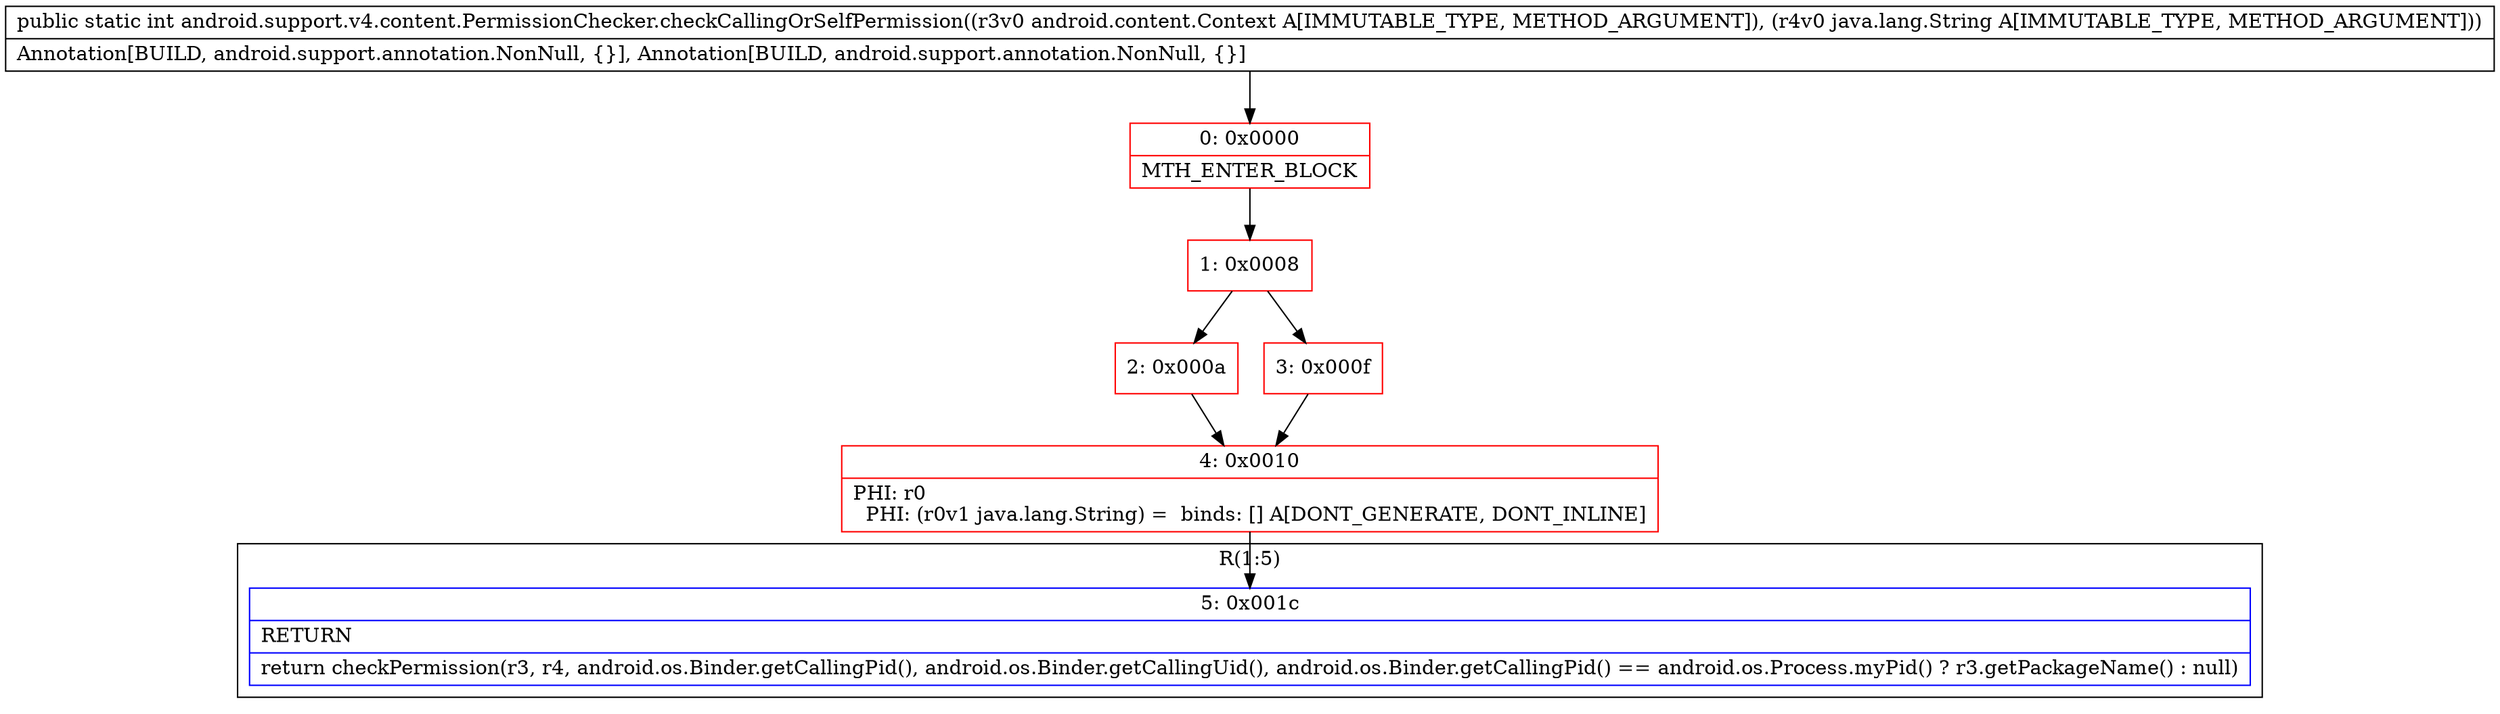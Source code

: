 digraph "CFG forandroid.support.v4.content.PermissionChecker.checkCallingOrSelfPermission(Landroid\/content\/Context;Ljava\/lang\/String;)I" {
subgraph cluster_Region_147668250 {
label = "R(1:5)";
node [shape=record,color=blue];
Node_5 [shape=record,label="{5\:\ 0x001c|RETURN\l|return checkPermission(r3, r4, android.os.Binder.getCallingPid(), android.os.Binder.getCallingUid(), android.os.Binder.getCallingPid() == android.os.Process.myPid() ? r3.getPackageName() : null)\l}"];
}
Node_0 [shape=record,color=red,label="{0\:\ 0x0000|MTH_ENTER_BLOCK\l}"];
Node_1 [shape=record,color=red,label="{1\:\ 0x0008}"];
Node_2 [shape=record,color=red,label="{2\:\ 0x000a}"];
Node_3 [shape=record,color=red,label="{3\:\ 0x000f}"];
Node_4 [shape=record,color=red,label="{4\:\ 0x0010|PHI: r0 \l  PHI: (r0v1 java.lang.String) =  binds: [] A[DONT_GENERATE, DONT_INLINE]\l}"];
MethodNode[shape=record,label="{public static int android.support.v4.content.PermissionChecker.checkCallingOrSelfPermission((r3v0 android.content.Context A[IMMUTABLE_TYPE, METHOD_ARGUMENT]), (r4v0 java.lang.String A[IMMUTABLE_TYPE, METHOD_ARGUMENT]))  | Annotation[BUILD, android.support.annotation.NonNull, \{\}], Annotation[BUILD, android.support.annotation.NonNull, \{\}]\l}"];
MethodNode -> Node_0;
Node_0 -> Node_1;
Node_1 -> Node_2;
Node_1 -> Node_3;
Node_2 -> Node_4;
Node_3 -> Node_4;
Node_4 -> Node_5;
}

